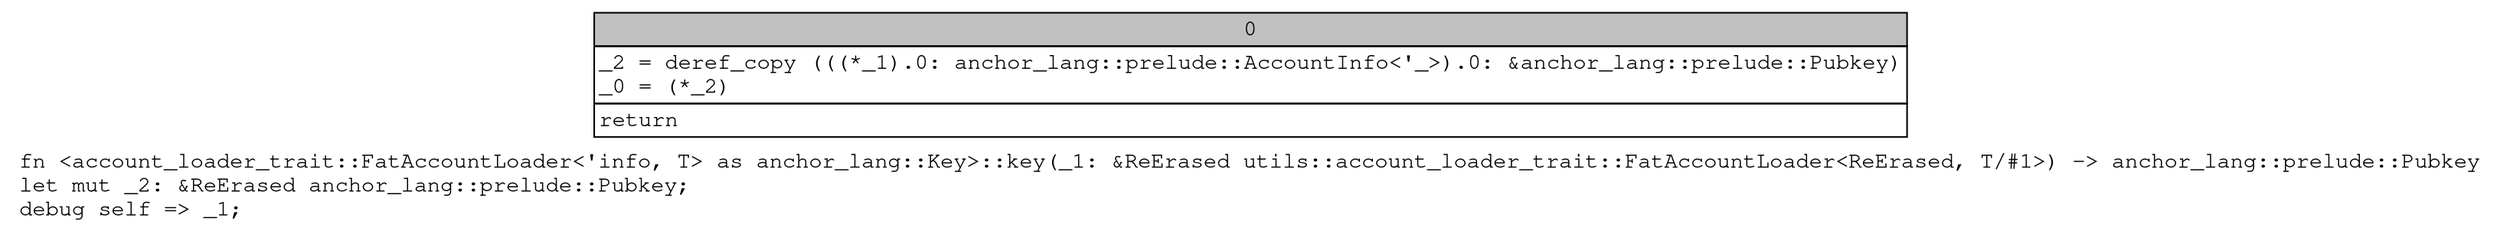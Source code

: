 digraph Mir_0_2163 {
    graph [fontname="Courier, monospace"];
    node [fontname="Courier, monospace"];
    edge [fontname="Courier, monospace"];
    label=<fn &lt;account_loader_trait::FatAccountLoader&lt;'info, T&gt; as anchor_lang::Key&gt;::key(_1: &amp;ReErased utils::account_loader_trait::FatAccountLoader&lt;ReErased, T/#1&gt;) -&gt; anchor_lang::prelude::Pubkey<br align="left"/>let mut _2: &amp;ReErased anchor_lang::prelude::Pubkey;<br align="left"/>debug self =&gt; _1;<br align="left"/>>;
    bb0__0_2163 [shape="none", label=<<table border="0" cellborder="1" cellspacing="0"><tr><td bgcolor="gray" align="center" colspan="1">0</td></tr><tr><td align="left" balign="left">_2 = deref_copy (((*_1).0: anchor_lang::prelude::AccountInfo&lt;'_&gt;).0: &amp;anchor_lang::prelude::Pubkey)<br/>_0 = (*_2)<br/></td></tr><tr><td align="left">return</td></tr></table>>];
}
